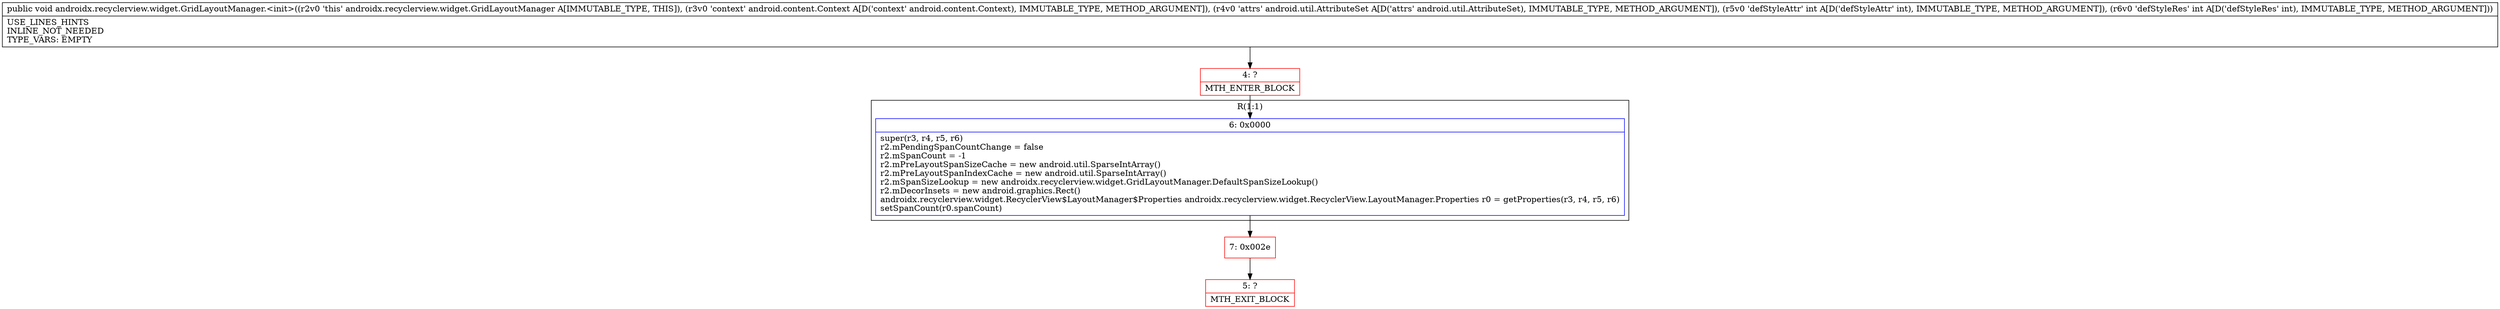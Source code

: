 digraph "CFG forandroidx.recyclerview.widget.GridLayoutManager.\<init\>(Landroid\/content\/Context;Landroid\/util\/AttributeSet;II)V" {
subgraph cluster_Region_2019705426 {
label = "R(1:1)";
node [shape=record,color=blue];
Node_6 [shape=record,label="{6\:\ 0x0000|super(r3, r4, r5, r6)\lr2.mPendingSpanCountChange = false\lr2.mSpanCount = \-1\lr2.mPreLayoutSpanSizeCache = new android.util.SparseIntArray()\lr2.mPreLayoutSpanIndexCache = new android.util.SparseIntArray()\lr2.mSpanSizeLookup = new androidx.recyclerview.widget.GridLayoutManager.DefaultSpanSizeLookup()\lr2.mDecorInsets = new android.graphics.Rect()\landroidx.recyclerview.widget.RecyclerView$LayoutManager$Properties androidx.recyclerview.widget.RecyclerView.LayoutManager.Properties r0 = getProperties(r3, r4, r5, r6)\lsetSpanCount(r0.spanCount)\l}"];
}
Node_4 [shape=record,color=red,label="{4\:\ ?|MTH_ENTER_BLOCK\l}"];
Node_7 [shape=record,color=red,label="{7\:\ 0x002e}"];
Node_5 [shape=record,color=red,label="{5\:\ ?|MTH_EXIT_BLOCK\l}"];
MethodNode[shape=record,label="{public void androidx.recyclerview.widget.GridLayoutManager.\<init\>((r2v0 'this' androidx.recyclerview.widget.GridLayoutManager A[IMMUTABLE_TYPE, THIS]), (r3v0 'context' android.content.Context A[D('context' android.content.Context), IMMUTABLE_TYPE, METHOD_ARGUMENT]), (r4v0 'attrs' android.util.AttributeSet A[D('attrs' android.util.AttributeSet), IMMUTABLE_TYPE, METHOD_ARGUMENT]), (r5v0 'defStyleAttr' int A[D('defStyleAttr' int), IMMUTABLE_TYPE, METHOD_ARGUMENT]), (r6v0 'defStyleRes' int A[D('defStyleRes' int), IMMUTABLE_TYPE, METHOD_ARGUMENT]))  | USE_LINES_HINTS\lINLINE_NOT_NEEDED\lTYPE_VARS: EMPTY\l}"];
MethodNode -> Node_4;Node_6 -> Node_7;
Node_4 -> Node_6;
Node_7 -> Node_5;
}


